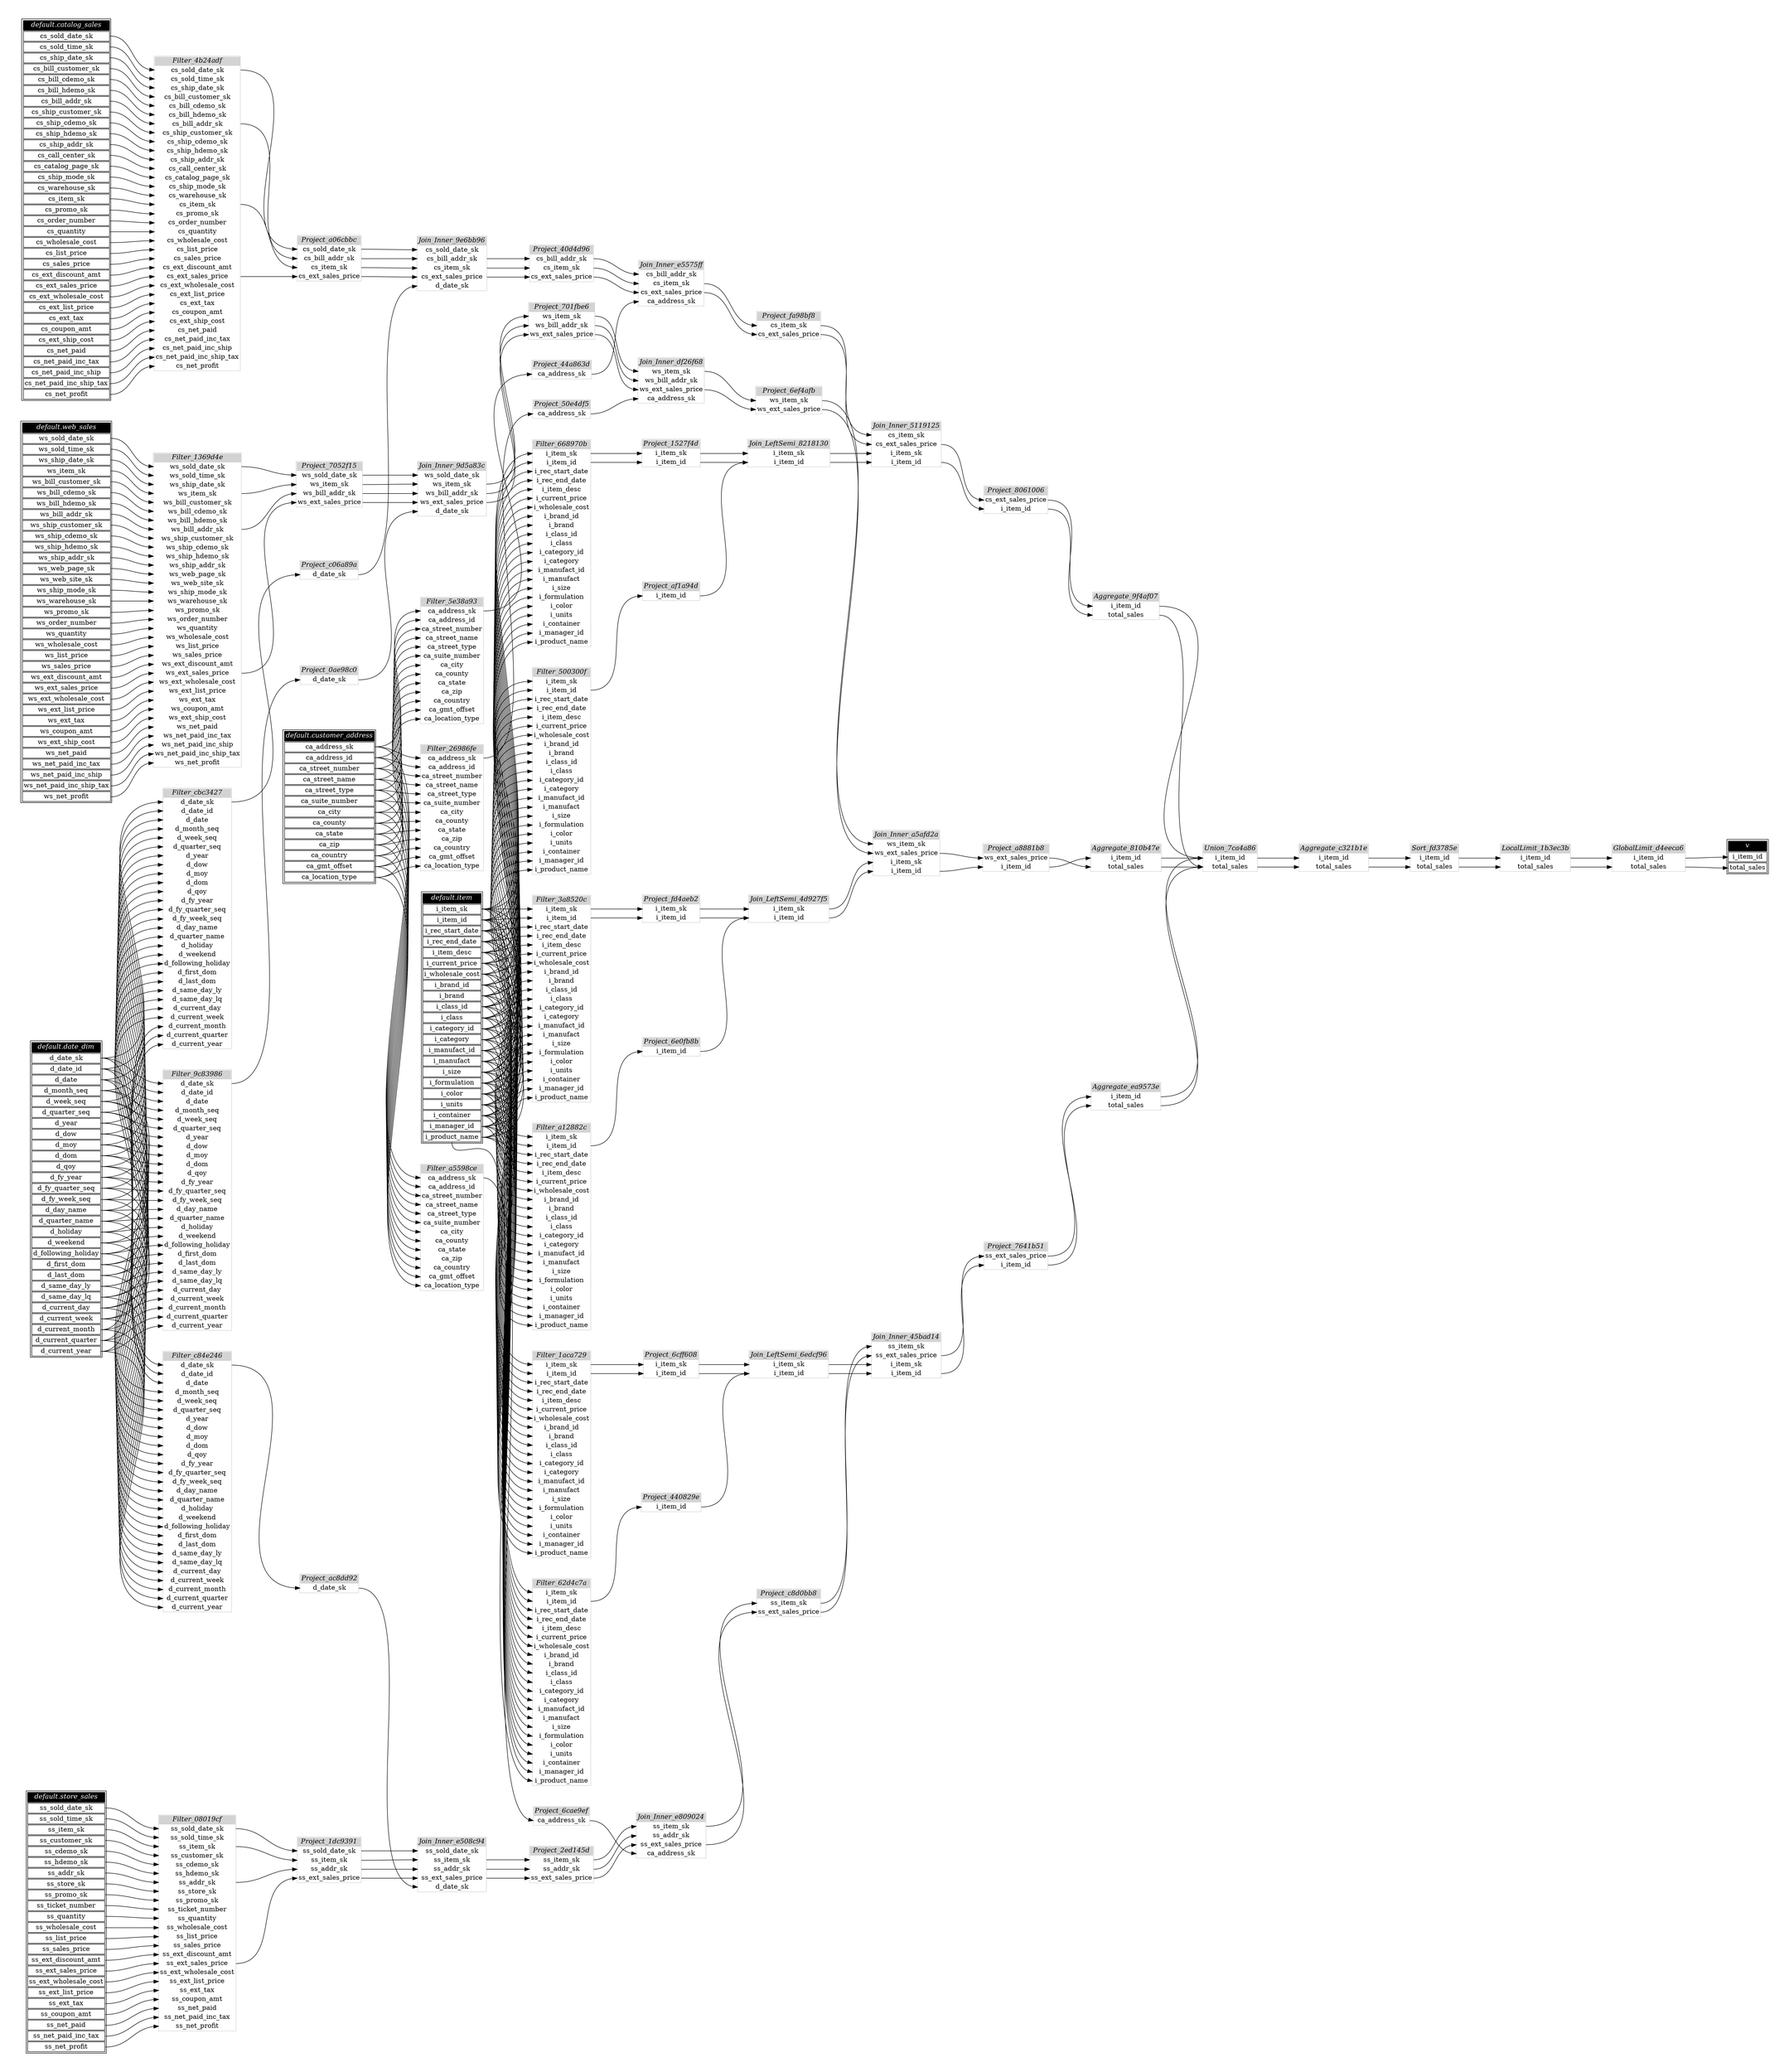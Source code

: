 // Automatically generated by TPCDSFlowTestSuite


digraph {
  graph [pad="0.5" nodesep="0.5" ranksep="1" fontname="Helvetica" rankdir=LR];
  node [shape=plaintext]

  
"Aggregate_810b47e" [label=<
<table color="lightgray" border="1" cellborder="0" cellspacing="0">
  <tr><td bgcolor="lightgray" port="nodeName"><i>Aggregate_810b47e</i></td></tr>
  <tr><td port="0">i_item_id</td></tr>
<tr><td port="1">total_sales</td></tr>
</table>>];
     

"Aggregate_9f4af07" [label=<
<table color="lightgray" border="1" cellborder="0" cellspacing="0">
  <tr><td bgcolor="lightgray" port="nodeName"><i>Aggregate_9f4af07</i></td></tr>
  <tr><td port="0">i_item_id</td></tr>
<tr><td port="1">total_sales</td></tr>
</table>>];
     

"Aggregate_c321b1e" [label=<
<table color="lightgray" border="1" cellborder="0" cellspacing="0">
  <tr><td bgcolor="lightgray" port="nodeName"><i>Aggregate_c321b1e</i></td></tr>
  <tr><td port="0">i_item_id</td></tr>
<tr><td port="1">total_sales</td></tr>
</table>>];
     

"Aggregate_ea9573e" [label=<
<table color="lightgray" border="1" cellborder="0" cellspacing="0">
  <tr><td bgcolor="lightgray" port="nodeName"><i>Aggregate_ea9573e</i></td></tr>
  <tr><td port="0">i_item_id</td></tr>
<tr><td port="1">total_sales</td></tr>
</table>>];
     

"Filter_08019cf" [label=<
<table color="lightgray" border="1" cellborder="0" cellspacing="0">
  <tr><td bgcolor="lightgray" port="nodeName"><i>Filter_08019cf</i></td></tr>
  <tr><td port="0">ss_sold_date_sk</td></tr>
<tr><td port="1">ss_sold_time_sk</td></tr>
<tr><td port="2">ss_item_sk</td></tr>
<tr><td port="3">ss_customer_sk</td></tr>
<tr><td port="4">ss_cdemo_sk</td></tr>
<tr><td port="5">ss_hdemo_sk</td></tr>
<tr><td port="6">ss_addr_sk</td></tr>
<tr><td port="7">ss_store_sk</td></tr>
<tr><td port="8">ss_promo_sk</td></tr>
<tr><td port="9">ss_ticket_number</td></tr>
<tr><td port="10">ss_quantity</td></tr>
<tr><td port="11">ss_wholesale_cost</td></tr>
<tr><td port="12">ss_list_price</td></tr>
<tr><td port="13">ss_sales_price</td></tr>
<tr><td port="14">ss_ext_discount_amt</td></tr>
<tr><td port="15">ss_ext_sales_price</td></tr>
<tr><td port="16">ss_ext_wholesale_cost</td></tr>
<tr><td port="17">ss_ext_list_price</td></tr>
<tr><td port="18">ss_ext_tax</td></tr>
<tr><td port="19">ss_coupon_amt</td></tr>
<tr><td port="20">ss_net_paid</td></tr>
<tr><td port="21">ss_net_paid_inc_tax</td></tr>
<tr><td port="22">ss_net_profit</td></tr>
</table>>];
     

"Filter_1369d4e" [label=<
<table color="lightgray" border="1" cellborder="0" cellspacing="0">
  <tr><td bgcolor="lightgray" port="nodeName"><i>Filter_1369d4e</i></td></tr>
  <tr><td port="0">ws_sold_date_sk</td></tr>
<tr><td port="1">ws_sold_time_sk</td></tr>
<tr><td port="2">ws_ship_date_sk</td></tr>
<tr><td port="3">ws_item_sk</td></tr>
<tr><td port="4">ws_bill_customer_sk</td></tr>
<tr><td port="5">ws_bill_cdemo_sk</td></tr>
<tr><td port="6">ws_bill_hdemo_sk</td></tr>
<tr><td port="7">ws_bill_addr_sk</td></tr>
<tr><td port="8">ws_ship_customer_sk</td></tr>
<tr><td port="9">ws_ship_cdemo_sk</td></tr>
<tr><td port="10">ws_ship_hdemo_sk</td></tr>
<tr><td port="11">ws_ship_addr_sk</td></tr>
<tr><td port="12">ws_web_page_sk</td></tr>
<tr><td port="13">ws_web_site_sk</td></tr>
<tr><td port="14">ws_ship_mode_sk</td></tr>
<tr><td port="15">ws_warehouse_sk</td></tr>
<tr><td port="16">ws_promo_sk</td></tr>
<tr><td port="17">ws_order_number</td></tr>
<tr><td port="18">ws_quantity</td></tr>
<tr><td port="19">ws_wholesale_cost</td></tr>
<tr><td port="20">ws_list_price</td></tr>
<tr><td port="21">ws_sales_price</td></tr>
<tr><td port="22">ws_ext_discount_amt</td></tr>
<tr><td port="23">ws_ext_sales_price</td></tr>
<tr><td port="24">ws_ext_wholesale_cost</td></tr>
<tr><td port="25">ws_ext_list_price</td></tr>
<tr><td port="26">ws_ext_tax</td></tr>
<tr><td port="27">ws_coupon_amt</td></tr>
<tr><td port="28">ws_ext_ship_cost</td></tr>
<tr><td port="29">ws_net_paid</td></tr>
<tr><td port="30">ws_net_paid_inc_tax</td></tr>
<tr><td port="31">ws_net_paid_inc_ship</td></tr>
<tr><td port="32">ws_net_paid_inc_ship_tax</td></tr>
<tr><td port="33">ws_net_profit</td></tr>
</table>>];
     

"Filter_1aca729" [label=<
<table color="lightgray" border="1" cellborder="0" cellspacing="0">
  <tr><td bgcolor="lightgray" port="nodeName"><i>Filter_1aca729</i></td></tr>
  <tr><td port="0">i_item_sk</td></tr>
<tr><td port="1">i_item_id</td></tr>
<tr><td port="2">i_rec_start_date</td></tr>
<tr><td port="3">i_rec_end_date</td></tr>
<tr><td port="4">i_item_desc</td></tr>
<tr><td port="5">i_current_price</td></tr>
<tr><td port="6">i_wholesale_cost</td></tr>
<tr><td port="7">i_brand_id</td></tr>
<tr><td port="8">i_brand</td></tr>
<tr><td port="9">i_class_id</td></tr>
<tr><td port="10">i_class</td></tr>
<tr><td port="11">i_category_id</td></tr>
<tr><td port="12">i_category</td></tr>
<tr><td port="13">i_manufact_id</td></tr>
<tr><td port="14">i_manufact</td></tr>
<tr><td port="15">i_size</td></tr>
<tr><td port="16">i_formulation</td></tr>
<tr><td port="17">i_color</td></tr>
<tr><td port="18">i_units</td></tr>
<tr><td port="19">i_container</td></tr>
<tr><td port="20">i_manager_id</td></tr>
<tr><td port="21">i_product_name</td></tr>
</table>>];
     

"Filter_26986fe" [label=<
<table color="lightgray" border="1" cellborder="0" cellspacing="0">
  <tr><td bgcolor="lightgray" port="nodeName"><i>Filter_26986fe</i></td></tr>
  <tr><td port="0">ca_address_sk</td></tr>
<tr><td port="1">ca_address_id</td></tr>
<tr><td port="2">ca_street_number</td></tr>
<tr><td port="3">ca_street_name</td></tr>
<tr><td port="4">ca_street_type</td></tr>
<tr><td port="5">ca_suite_number</td></tr>
<tr><td port="6">ca_city</td></tr>
<tr><td port="7">ca_county</td></tr>
<tr><td port="8">ca_state</td></tr>
<tr><td port="9">ca_zip</td></tr>
<tr><td port="10">ca_country</td></tr>
<tr><td port="11">ca_gmt_offset</td></tr>
<tr><td port="12">ca_location_type</td></tr>
</table>>];
     

"Filter_3a8520c" [label=<
<table color="lightgray" border="1" cellborder="0" cellspacing="0">
  <tr><td bgcolor="lightgray" port="nodeName"><i>Filter_3a8520c</i></td></tr>
  <tr><td port="0">i_item_sk</td></tr>
<tr><td port="1">i_item_id</td></tr>
<tr><td port="2">i_rec_start_date</td></tr>
<tr><td port="3">i_rec_end_date</td></tr>
<tr><td port="4">i_item_desc</td></tr>
<tr><td port="5">i_current_price</td></tr>
<tr><td port="6">i_wholesale_cost</td></tr>
<tr><td port="7">i_brand_id</td></tr>
<tr><td port="8">i_brand</td></tr>
<tr><td port="9">i_class_id</td></tr>
<tr><td port="10">i_class</td></tr>
<tr><td port="11">i_category_id</td></tr>
<tr><td port="12">i_category</td></tr>
<tr><td port="13">i_manufact_id</td></tr>
<tr><td port="14">i_manufact</td></tr>
<tr><td port="15">i_size</td></tr>
<tr><td port="16">i_formulation</td></tr>
<tr><td port="17">i_color</td></tr>
<tr><td port="18">i_units</td></tr>
<tr><td port="19">i_container</td></tr>
<tr><td port="20">i_manager_id</td></tr>
<tr><td port="21">i_product_name</td></tr>
</table>>];
     

"Filter_4b24adf" [label=<
<table color="lightgray" border="1" cellborder="0" cellspacing="0">
  <tr><td bgcolor="lightgray" port="nodeName"><i>Filter_4b24adf</i></td></tr>
  <tr><td port="0">cs_sold_date_sk</td></tr>
<tr><td port="1">cs_sold_time_sk</td></tr>
<tr><td port="2">cs_ship_date_sk</td></tr>
<tr><td port="3">cs_bill_customer_sk</td></tr>
<tr><td port="4">cs_bill_cdemo_sk</td></tr>
<tr><td port="5">cs_bill_hdemo_sk</td></tr>
<tr><td port="6">cs_bill_addr_sk</td></tr>
<tr><td port="7">cs_ship_customer_sk</td></tr>
<tr><td port="8">cs_ship_cdemo_sk</td></tr>
<tr><td port="9">cs_ship_hdemo_sk</td></tr>
<tr><td port="10">cs_ship_addr_sk</td></tr>
<tr><td port="11">cs_call_center_sk</td></tr>
<tr><td port="12">cs_catalog_page_sk</td></tr>
<tr><td port="13">cs_ship_mode_sk</td></tr>
<tr><td port="14">cs_warehouse_sk</td></tr>
<tr><td port="15">cs_item_sk</td></tr>
<tr><td port="16">cs_promo_sk</td></tr>
<tr><td port="17">cs_order_number</td></tr>
<tr><td port="18">cs_quantity</td></tr>
<tr><td port="19">cs_wholesale_cost</td></tr>
<tr><td port="20">cs_list_price</td></tr>
<tr><td port="21">cs_sales_price</td></tr>
<tr><td port="22">cs_ext_discount_amt</td></tr>
<tr><td port="23">cs_ext_sales_price</td></tr>
<tr><td port="24">cs_ext_wholesale_cost</td></tr>
<tr><td port="25">cs_ext_list_price</td></tr>
<tr><td port="26">cs_ext_tax</td></tr>
<tr><td port="27">cs_coupon_amt</td></tr>
<tr><td port="28">cs_ext_ship_cost</td></tr>
<tr><td port="29">cs_net_paid</td></tr>
<tr><td port="30">cs_net_paid_inc_tax</td></tr>
<tr><td port="31">cs_net_paid_inc_ship</td></tr>
<tr><td port="32">cs_net_paid_inc_ship_tax</td></tr>
<tr><td port="33">cs_net_profit</td></tr>
</table>>];
     

"Filter_500300f" [label=<
<table color="lightgray" border="1" cellborder="0" cellspacing="0">
  <tr><td bgcolor="lightgray" port="nodeName"><i>Filter_500300f</i></td></tr>
  <tr><td port="0">i_item_sk</td></tr>
<tr><td port="1">i_item_id</td></tr>
<tr><td port="2">i_rec_start_date</td></tr>
<tr><td port="3">i_rec_end_date</td></tr>
<tr><td port="4">i_item_desc</td></tr>
<tr><td port="5">i_current_price</td></tr>
<tr><td port="6">i_wholesale_cost</td></tr>
<tr><td port="7">i_brand_id</td></tr>
<tr><td port="8">i_brand</td></tr>
<tr><td port="9">i_class_id</td></tr>
<tr><td port="10">i_class</td></tr>
<tr><td port="11">i_category_id</td></tr>
<tr><td port="12">i_category</td></tr>
<tr><td port="13">i_manufact_id</td></tr>
<tr><td port="14">i_manufact</td></tr>
<tr><td port="15">i_size</td></tr>
<tr><td port="16">i_formulation</td></tr>
<tr><td port="17">i_color</td></tr>
<tr><td port="18">i_units</td></tr>
<tr><td port="19">i_container</td></tr>
<tr><td port="20">i_manager_id</td></tr>
<tr><td port="21">i_product_name</td></tr>
</table>>];
     

"Filter_5e38a93" [label=<
<table color="lightgray" border="1" cellborder="0" cellspacing="0">
  <tr><td bgcolor="lightgray" port="nodeName"><i>Filter_5e38a93</i></td></tr>
  <tr><td port="0">ca_address_sk</td></tr>
<tr><td port="1">ca_address_id</td></tr>
<tr><td port="2">ca_street_number</td></tr>
<tr><td port="3">ca_street_name</td></tr>
<tr><td port="4">ca_street_type</td></tr>
<tr><td port="5">ca_suite_number</td></tr>
<tr><td port="6">ca_city</td></tr>
<tr><td port="7">ca_county</td></tr>
<tr><td port="8">ca_state</td></tr>
<tr><td port="9">ca_zip</td></tr>
<tr><td port="10">ca_country</td></tr>
<tr><td port="11">ca_gmt_offset</td></tr>
<tr><td port="12">ca_location_type</td></tr>
</table>>];
     

"Filter_62d4c7a" [label=<
<table color="lightgray" border="1" cellborder="0" cellspacing="0">
  <tr><td bgcolor="lightgray" port="nodeName"><i>Filter_62d4c7a</i></td></tr>
  <tr><td port="0">i_item_sk</td></tr>
<tr><td port="1">i_item_id</td></tr>
<tr><td port="2">i_rec_start_date</td></tr>
<tr><td port="3">i_rec_end_date</td></tr>
<tr><td port="4">i_item_desc</td></tr>
<tr><td port="5">i_current_price</td></tr>
<tr><td port="6">i_wholesale_cost</td></tr>
<tr><td port="7">i_brand_id</td></tr>
<tr><td port="8">i_brand</td></tr>
<tr><td port="9">i_class_id</td></tr>
<tr><td port="10">i_class</td></tr>
<tr><td port="11">i_category_id</td></tr>
<tr><td port="12">i_category</td></tr>
<tr><td port="13">i_manufact_id</td></tr>
<tr><td port="14">i_manufact</td></tr>
<tr><td port="15">i_size</td></tr>
<tr><td port="16">i_formulation</td></tr>
<tr><td port="17">i_color</td></tr>
<tr><td port="18">i_units</td></tr>
<tr><td port="19">i_container</td></tr>
<tr><td port="20">i_manager_id</td></tr>
<tr><td port="21">i_product_name</td></tr>
</table>>];
     

"Filter_668970b" [label=<
<table color="lightgray" border="1" cellborder="0" cellspacing="0">
  <tr><td bgcolor="lightgray" port="nodeName"><i>Filter_668970b</i></td></tr>
  <tr><td port="0">i_item_sk</td></tr>
<tr><td port="1">i_item_id</td></tr>
<tr><td port="2">i_rec_start_date</td></tr>
<tr><td port="3">i_rec_end_date</td></tr>
<tr><td port="4">i_item_desc</td></tr>
<tr><td port="5">i_current_price</td></tr>
<tr><td port="6">i_wholesale_cost</td></tr>
<tr><td port="7">i_brand_id</td></tr>
<tr><td port="8">i_brand</td></tr>
<tr><td port="9">i_class_id</td></tr>
<tr><td port="10">i_class</td></tr>
<tr><td port="11">i_category_id</td></tr>
<tr><td port="12">i_category</td></tr>
<tr><td port="13">i_manufact_id</td></tr>
<tr><td port="14">i_manufact</td></tr>
<tr><td port="15">i_size</td></tr>
<tr><td port="16">i_formulation</td></tr>
<tr><td port="17">i_color</td></tr>
<tr><td port="18">i_units</td></tr>
<tr><td port="19">i_container</td></tr>
<tr><td port="20">i_manager_id</td></tr>
<tr><td port="21">i_product_name</td></tr>
</table>>];
     

"Filter_9c83986" [label=<
<table color="lightgray" border="1" cellborder="0" cellspacing="0">
  <tr><td bgcolor="lightgray" port="nodeName"><i>Filter_9c83986</i></td></tr>
  <tr><td port="0">d_date_sk</td></tr>
<tr><td port="1">d_date_id</td></tr>
<tr><td port="2">d_date</td></tr>
<tr><td port="3">d_month_seq</td></tr>
<tr><td port="4">d_week_seq</td></tr>
<tr><td port="5">d_quarter_seq</td></tr>
<tr><td port="6">d_year</td></tr>
<tr><td port="7">d_dow</td></tr>
<tr><td port="8">d_moy</td></tr>
<tr><td port="9">d_dom</td></tr>
<tr><td port="10">d_qoy</td></tr>
<tr><td port="11">d_fy_year</td></tr>
<tr><td port="12">d_fy_quarter_seq</td></tr>
<tr><td port="13">d_fy_week_seq</td></tr>
<tr><td port="14">d_day_name</td></tr>
<tr><td port="15">d_quarter_name</td></tr>
<tr><td port="16">d_holiday</td></tr>
<tr><td port="17">d_weekend</td></tr>
<tr><td port="18">d_following_holiday</td></tr>
<tr><td port="19">d_first_dom</td></tr>
<tr><td port="20">d_last_dom</td></tr>
<tr><td port="21">d_same_day_ly</td></tr>
<tr><td port="22">d_same_day_lq</td></tr>
<tr><td port="23">d_current_day</td></tr>
<tr><td port="24">d_current_week</td></tr>
<tr><td port="25">d_current_month</td></tr>
<tr><td port="26">d_current_quarter</td></tr>
<tr><td port="27">d_current_year</td></tr>
</table>>];
     

"Filter_a12882c" [label=<
<table color="lightgray" border="1" cellborder="0" cellspacing="0">
  <tr><td bgcolor="lightgray" port="nodeName"><i>Filter_a12882c</i></td></tr>
  <tr><td port="0">i_item_sk</td></tr>
<tr><td port="1">i_item_id</td></tr>
<tr><td port="2">i_rec_start_date</td></tr>
<tr><td port="3">i_rec_end_date</td></tr>
<tr><td port="4">i_item_desc</td></tr>
<tr><td port="5">i_current_price</td></tr>
<tr><td port="6">i_wholesale_cost</td></tr>
<tr><td port="7">i_brand_id</td></tr>
<tr><td port="8">i_brand</td></tr>
<tr><td port="9">i_class_id</td></tr>
<tr><td port="10">i_class</td></tr>
<tr><td port="11">i_category_id</td></tr>
<tr><td port="12">i_category</td></tr>
<tr><td port="13">i_manufact_id</td></tr>
<tr><td port="14">i_manufact</td></tr>
<tr><td port="15">i_size</td></tr>
<tr><td port="16">i_formulation</td></tr>
<tr><td port="17">i_color</td></tr>
<tr><td port="18">i_units</td></tr>
<tr><td port="19">i_container</td></tr>
<tr><td port="20">i_manager_id</td></tr>
<tr><td port="21">i_product_name</td></tr>
</table>>];
     

"Filter_a5598ce" [label=<
<table color="lightgray" border="1" cellborder="0" cellspacing="0">
  <tr><td bgcolor="lightgray" port="nodeName"><i>Filter_a5598ce</i></td></tr>
  <tr><td port="0">ca_address_sk</td></tr>
<tr><td port="1">ca_address_id</td></tr>
<tr><td port="2">ca_street_number</td></tr>
<tr><td port="3">ca_street_name</td></tr>
<tr><td port="4">ca_street_type</td></tr>
<tr><td port="5">ca_suite_number</td></tr>
<tr><td port="6">ca_city</td></tr>
<tr><td port="7">ca_county</td></tr>
<tr><td port="8">ca_state</td></tr>
<tr><td port="9">ca_zip</td></tr>
<tr><td port="10">ca_country</td></tr>
<tr><td port="11">ca_gmt_offset</td></tr>
<tr><td port="12">ca_location_type</td></tr>
</table>>];
     

"Filter_c84e246" [label=<
<table color="lightgray" border="1" cellborder="0" cellspacing="0">
  <tr><td bgcolor="lightgray" port="nodeName"><i>Filter_c84e246</i></td></tr>
  <tr><td port="0">d_date_sk</td></tr>
<tr><td port="1">d_date_id</td></tr>
<tr><td port="2">d_date</td></tr>
<tr><td port="3">d_month_seq</td></tr>
<tr><td port="4">d_week_seq</td></tr>
<tr><td port="5">d_quarter_seq</td></tr>
<tr><td port="6">d_year</td></tr>
<tr><td port="7">d_dow</td></tr>
<tr><td port="8">d_moy</td></tr>
<tr><td port="9">d_dom</td></tr>
<tr><td port="10">d_qoy</td></tr>
<tr><td port="11">d_fy_year</td></tr>
<tr><td port="12">d_fy_quarter_seq</td></tr>
<tr><td port="13">d_fy_week_seq</td></tr>
<tr><td port="14">d_day_name</td></tr>
<tr><td port="15">d_quarter_name</td></tr>
<tr><td port="16">d_holiday</td></tr>
<tr><td port="17">d_weekend</td></tr>
<tr><td port="18">d_following_holiday</td></tr>
<tr><td port="19">d_first_dom</td></tr>
<tr><td port="20">d_last_dom</td></tr>
<tr><td port="21">d_same_day_ly</td></tr>
<tr><td port="22">d_same_day_lq</td></tr>
<tr><td port="23">d_current_day</td></tr>
<tr><td port="24">d_current_week</td></tr>
<tr><td port="25">d_current_month</td></tr>
<tr><td port="26">d_current_quarter</td></tr>
<tr><td port="27">d_current_year</td></tr>
</table>>];
     

"Filter_cbc3427" [label=<
<table color="lightgray" border="1" cellborder="0" cellspacing="0">
  <tr><td bgcolor="lightgray" port="nodeName"><i>Filter_cbc3427</i></td></tr>
  <tr><td port="0">d_date_sk</td></tr>
<tr><td port="1">d_date_id</td></tr>
<tr><td port="2">d_date</td></tr>
<tr><td port="3">d_month_seq</td></tr>
<tr><td port="4">d_week_seq</td></tr>
<tr><td port="5">d_quarter_seq</td></tr>
<tr><td port="6">d_year</td></tr>
<tr><td port="7">d_dow</td></tr>
<tr><td port="8">d_moy</td></tr>
<tr><td port="9">d_dom</td></tr>
<tr><td port="10">d_qoy</td></tr>
<tr><td port="11">d_fy_year</td></tr>
<tr><td port="12">d_fy_quarter_seq</td></tr>
<tr><td port="13">d_fy_week_seq</td></tr>
<tr><td port="14">d_day_name</td></tr>
<tr><td port="15">d_quarter_name</td></tr>
<tr><td port="16">d_holiday</td></tr>
<tr><td port="17">d_weekend</td></tr>
<tr><td port="18">d_following_holiday</td></tr>
<tr><td port="19">d_first_dom</td></tr>
<tr><td port="20">d_last_dom</td></tr>
<tr><td port="21">d_same_day_ly</td></tr>
<tr><td port="22">d_same_day_lq</td></tr>
<tr><td port="23">d_current_day</td></tr>
<tr><td port="24">d_current_week</td></tr>
<tr><td port="25">d_current_month</td></tr>
<tr><td port="26">d_current_quarter</td></tr>
<tr><td port="27">d_current_year</td></tr>
</table>>];
     

"GlobalLimit_d4eeca6" [label=<
<table color="lightgray" border="1" cellborder="0" cellspacing="0">
  <tr><td bgcolor="lightgray" port="nodeName"><i>GlobalLimit_d4eeca6</i></td></tr>
  <tr><td port="0">i_item_id</td></tr>
<tr><td port="1">total_sales</td></tr>
</table>>];
     

"Join_Inner_45bad14" [label=<
<table color="lightgray" border="1" cellborder="0" cellspacing="0">
  <tr><td bgcolor="lightgray" port="nodeName"><i>Join_Inner_45bad14</i></td></tr>
  <tr><td port="0">ss_item_sk</td></tr>
<tr><td port="1">ss_ext_sales_price</td></tr>
<tr><td port="2">i_item_sk</td></tr>
<tr><td port="3">i_item_id</td></tr>
</table>>];
     

"Join_Inner_5119125" [label=<
<table color="lightgray" border="1" cellborder="0" cellspacing="0">
  <tr><td bgcolor="lightgray" port="nodeName"><i>Join_Inner_5119125</i></td></tr>
  <tr><td port="0">cs_item_sk</td></tr>
<tr><td port="1">cs_ext_sales_price</td></tr>
<tr><td port="2">i_item_sk</td></tr>
<tr><td port="3">i_item_id</td></tr>
</table>>];
     

"Join_Inner_9d5a83c" [label=<
<table color="lightgray" border="1" cellborder="0" cellspacing="0">
  <tr><td bgcolor="lightgray" port="nodeName"><i>Join_Inner_9d5a83c</i></td></tr>
  <tr><td port="0">ws_sold_date_sk</td></tr>
<tr><td port="1">ws_item_sk</td></tr>
<tr><td port="2">ws_bill_addr_sk</td></tr>
<tr><td port="3">ws_ext_sales_price</td></tr>
<tr><td port="4">d_date_sk</td></tr>
</table>>];
     

"Join_Inner_9e6bb96" [label=<
<table color="lightgray" border="1" cellborder="0" cellspacing="0">
  <tr><td bgcolor="lightgray" port="nodeName"><i>Join_Inner_9e6bb96</i></td></tr>
  <tr><td port="0">cs_sold_date_sk</td></tr>
<tr><td port="1">cs_bill_addr_sk</td></tr>
<tr><td port="2">cs_item_sk</td></tr>
<tr><td port="3">cs_ext_sales_price</td></tr>
<tr><td port="4">d_date_sk</td></tr>
</table>>];
     

"Join_Inner_a5afd2a" [label=<
<table color="lightgray" border="1" cellborder="0" cellspacing="0">
  <tr><td bgcolor="lightgray" port="nodeName"><i>Join_Inner_a5afd2a</i></td></tr>
  <tr><td port="0">ws_item_sk</td></tr>
<tr><td port="1">ws_ext_sales_price</td></tr>
<tr><td port="2">i_item_sk</td></tr>
<tr><td port="3">i_item_id</td></tr>
</table>>];
     

"Join_Inner_df26f68" [label=<
<table color="lightgray" border="1" cellborder="0" cellspacing="0">
  <tr><td bgcolor="lightgray" port="nodeName"><i>Join_Inner_df26f68</i></td></tr>
  <tr><td port="0">ws_item_sk</td></tr>
<tr><td port="1">ws_bill_addr_sk</td></tr>
<tr><td port="2">ws_ext_sales_price</td></tr>
<tr><td port="3">ca_address_sk</td></tr>
</table>>];
     

"Join_Inner_e508c94" [label=<
<table color="lightgray" border="1" cellborder="0" cellspacing="0">
  <tr><td bgcolor="lightgray" port="nodeName"><i>Join_Inner_e508c94</i></td></tr>
  <tr><td port="0">ss_sold_date_sk</td></tr>
<tr><td port="1">ss_item_sk</td></tr>
<tr><td port="2">ss_addr_sk</td></tr>
<tr><td port="3">ss_ext_sales_price</td></tr>
<tr><td port="4">d_date_sk</td></tr>
</table>>];
     

"Join_Inner_e5575ff" [label=<
<table color="lightgray" border="1" cellborder="0" cellspacing="0">
  <tr><td bgcolor="lightgray" port="nodeName"><i>Join_Inner_e5575ff</i></td></tr>
  <tr><td port="0">cs_bill_addr_sk</td></tr>
<tr><td port="1">cs_item_sk</td></tr>
<tr><td port="2">cs_ext_sales_price</td></tr>
<tr><td port="3">ca_address_sk</td></tr>
</table>>];
     

"Join_Inner_e809024" [label=<
<table color="lightgray" border="1" cellborder="0" cellspacing="0">
  <tr><td bgcolor="lightgray" port="nodeName"><i>Join_Inner_e809024</i></td></tr>
  <tr><td port="0">ss_item_sk</td></tr>
<tr><td port="1">ss_addr_sk</td></tr>
<tr><td port="2">ss_ext_sales_price</td></tr>
<tr><td port="3">ca_address_sk</td></tr>
</table>>];
     

"Join_LeftSemi_4d927f5" [label=<
<table color="lightgray" border="1" cellborder="0" cellspacing="0">
  <tr><td bgcolor="lightgray" port="nodeName"><i>Join_LeftSemi_4d927f5</i></td></tr>
  <tr><td port="0">i_item_sk</td></tr>
<tr><td port="1">i_item_id</td></tr>
</table>>];
     

"Join_LeftSemi_6edcf96" [label=<
<table color="lightgray" border="1" cellborder="0" cellspacing="0">
  <tr><td bgcolor="lightgray" port="nodeName"><i>Join_LeftSemi_6edcf96</i></td></tr>
  <tr><td port="0">i_item_sk</td></tr>
<tr><td port="1">i_item_id</td></tr>
</table>>];
     

"Join_LeftSemi_8218130" [label=<
<table color="lightgray" border="1" cellborder="0" cellspacing="0">
  <tr><td bgcolor="lightgray" port="nodeName"><i>Join_LeftSemi_8218130</i></td></tr>
  <tr><td port="0">i_item_sk</td></tr>
<tr><td port="1">i_item_id</td></tr>
</table>>];
     

"LocalLimit_1b3ec3b" [label=<
<table color="lightgray" border="1" cellborder="0" cellspacing="0">
  <tr><td bgcolor="lightgray" port="nodeName"><i>LocalLimit_1b3ec3b</i></td></tr>
  <tr><td port="0">i_item_id</td></tr>
<tr><td port="1">total_sales</td></tr>
</table>>];
     

"Project_0ae98c0" [label=<
<table color="lightgray" border="1" cellborder="0" cellspacing="0">
  <tr><td bgcolor="lightgray" port="nodeName"><i>Project_0ae98c0</i></td></tr>
  <tr><td port="0">d_date_sk</td></tr>
</table>>];
     

"Project_1527f4d" [label=<
<table color="lightgray" border="1" cellborder="0" cellspacing="0">
  <tr><td bgcolor="lightgray" port="nodeName"><i>Project_1527f4d</i></td></tr>
  <tr><td port="0">i_item_sk</td></tr>
<tr><td port="1">i_item_id</td></tr>
</table>>];
     

"Project_1dc9391" [label=<
<table color="lightgray" border="1" cellborder="0" cellspacing="0">
  <tr><td bgcolor="lightgray" port="nodeName"><i>Project_1dc9391</i></td></tr>
  <tr><td port="0">ss_sold_date_sk</td></tr>
<tr><td port="1">ss_item_sk</td></tr>
<tr><td port="2">ss_addr_sk</td></tr>
<tr><td port="3">ss_ext_sales_price</td></tr>
</table>>];
     

"Project_2ed145d" [label=<
<table color="lightgray" border="1" cellborder="0" cellspacing="0">
  <tr><td bgcolor="lightgray" port="nodeName"><i>Project_2ed145d</i></td></tr>
  <tr><td port="0">ss_item_sk</td></tr>
<tr><td port="1">ss_addr_sk</td></tr>
<tr><td port="2">ss_ext_sales_price</td></tr>
</table>>];
     

"Project_40d4d96" [label=<
<table color="lightgray" border="1" cellborder="0" cellspacing="0">
  <tr><td bgcolor="lightgray" port="nodeName"><i>Project_40d4d96</i></td></tr>
  <tr><td port="0">cs_bill_addr_sk</td></tr>
<tr><td port="1">cs_item_sk</td></tr>
<tr><td port="2">cs_ext_sales_price</td></tr>
</table>>];
     

"Project_440829e" [label=<
<table color="lightgray" border="1" cellborder="0" cellspacing="0">
  <tr><td bgcolor="lightgray" port="nodeName"><i>Project_440829e</i></td></tr>
  <tr><td port="0">i_item_id</td></tr>
</table>>];
     

"Project_44a863d" [label=<
<table color="lightgray" border="1" cellborder="0" cellspacing="0">
  <tr><td bgcolor="lightgray" port="nodeName"><i>Project_44a863d</i></td></tr>
  <tr><td port="0">ca_address_sk</td></tr>
</table>>];
     

"Project_50e4df5" [label=<
<table color="lightgray" border="1" cellborder="0" cellspacing="0">
  <tr><td bgcolor="lightgray" port="nodeName"><i>Project_50e4df5</i></td></tr>
  <tr><td port="0">ca_address_sk</td></tr>
</table>>];
     

"Project_6cae9ef" [label=<
<table color="lightgray" border="1" cellborder="0" cellspacing="0">
  <tr><td bgcolor="lightgray" port="nodeName"><i>Project_6cae9ef</i></td></tr>
  <tr><td port="0">ca_address_sk</td></tr>
</table>>];
     

"Project_6cff608" [label=<
<table color="lightgray" border="1" cellborder="0" cellspacing="0">
  <tr><td bgcolor="lightgray" port="nodeName"><i>Project_6cff608</i></td></tr>
  <tr><td port="0">i_item_sk</td></tr>
<tr><td port="1">i_item_id</td></tr>
</table>>];
     

"Project_6e0fb8b" [label=<
<table color="lightgray" border="1" cellborder="0" cellspacing="0">
  <tr><td bgcolor="lightgray" port="nodeName"><i>Project_6e0fb8b</i></td></tr>
  <tr><td port="0">i_item_id</td></tr>
</table>>];
     

"Project_6ef4afb" [label=<
<table color="lightgray" border="1" cellborder="0" cellspacing="0">
  <tr><td bgcolor="lightgray" port="nodeName"><i>Project_6ef4afb</i></td></tr>
  <tr><td port="0">ws_item_sk</td></tr>
<tr><td port="1">ws_ext_sales_price</td></tr>
</table>>];
     

"Project_701fbe6" [label=<
<table color="lightgray" border="1" cellborder="0" cellspacing="0">
  <tr><td bgcolor="lightgray" port="nodeName"><i>Project_701fbe6</i></td></tr>
  <tr><td port="0">ws_item_sk</td></tr>
<tr><td port="1">ws_bill_addr_sk</td></tr>
<tr><td port="2">ws_ext_sales_price</td></tr>
</table>>];
     

"Project_7052f15" [label=<
<table color="lightgray" border="1" cellborder="0" cellspacing="0">
  <tr><td bgcolor="lightgray" port="nodeName"><i>Project_7052f15</i></td></tr>
  <tr><td port="0">ws_sold_date_sk</td></tr>
<tr><td port="1">ws_item_sk</td></tr>
<tr><td port="2">ws_bill_addr_sk</td></tr>
<tr><td port="3">ws_ext_sales_price</td></tr>
</table>>];
     

"Project_7641b51" [label=<
<table color="lightgray" border="1" cellborder="0" cellspacing="0">
  <tr><td bgcolor="lightgray" port="nodeName"><i>Project_7641b51</i></td></tr>
  <tr><td port="0">ss_ext_sales_price</td></tr>
<tr><td port="1">i_item_id</td></tr>
</table>>];
     

"Project_8061006" [label=<
<table color="lightgray" border="1" cellborder="0" cellspacing="0">
  <tr><td bgcolor="lightgray" port="nodeName"><i>Project_8061006</i></td></tr>
  <tr><td port="0">cs_ext_sales_price</td></tr>
<tr><td port="1">i_item_id</td></tr>
</table>>];
     

"Project_a06cbbc" [label=<
<table color="lightgray" border="1" cellborder="0" cellspacing="0">
  <tr><td bgcolor="lightgray" port="nodeName"><i>Project_a06cbbc</i></td></tr>
  <tr><td port="0">cs_sold_date_sk</td></tr>
<tr><td port="1">cs_bill_addr_sk</td></tr>
<tr><td port="2">cs_item_sk</td></tr>
<tr><td port="3">cs_ext_sales_price</td></tr>
</table>>];
     

"Project_a8881b8" [label=<
<table color="lightgray" border="1" cellborder="0" cellspacing="0">
  <tr><td bgcolor="lightgray" port="nodeName"><i>Project_a8881b8</i></td></tr>
  <tr><td port="0">ws_ext_sales_price</td></tr>
<tr><td port="1">i_item_id</td></tr>
</table>>];
     

"Project_ac8dd92" [label=<
<table color="lightgray" border="1" cellborder="0" cellspacing="0">
  <tr><td bgcolor="lightgray" port="nodeName"><i>Project_ac8dd92</i></td></tr>
  <tr><td port="0">d_date_sk</td></tr>
</table>>];
     

"Project_af1a94d" [label=<
<table color="lightgray" border="1" cellborder="0" cellspacing="0">
  <tr><td bgcolor="lightgray" port="nodeName"><i>Project_af1a94d</i></td></tr>
  <tr><td port="0">i_item_id</td></tr>
</table>>];
     

"Project_c06a89a" [label=<
<table color="lightgray" border="1" cellborder="0" cellspacing="0">
  <tr><td bgcolor="lightgray" port="nodeName"><i>Project_c06a89a</i></td></tr>
  <tr><td port="0">d_date_sk</td></tr>
</table>>];
     

"Project_c8d0bb8" [label=<
<table color="lightgray" border="1" cellborder="0" cellspacing="0">
  <tr><td bgcolor="lightgray" port="nodeName"><i>Project_c8d0bb8</i></td></tr>
  <tr><td port="0">ss_item_sk</td></tr>
<tr><td port="1">ss_ext_sales_price</td></tr>
</table>>];
     

"Project_fa98bf8" [label=<
<table color="lightgray" border="1" cellborder="0" cellspacing="0">
  <tr><td bgcolor="lightgray" port="nodeName"><i>Project_fa98bf8</i></td></tr>
  <tr><td port="0">cs_item_sk</td></tr>
<tr><td port="1">cs_ext_sales_price</td></tr>
</table>>];
     

"Project_fd4aeb2" [label=<
<table color="lightgray" border="1" cellborder="0" cellspacing="0">
  <tr><td bgcolor="lightgray" port="nodeName"><i>Project_fd4aeb2</i></td></tr>
  <tr><td port="0">i_item_sk</td></tr>
<tr><td port="1">i_item_id</td></tr>
</table>>];
     

"Sort_fd3785e" [label=<
<table color="lightgray" border="1" cellborder="0" cellspacing="0">
  <tr><td bgcolor="lightgray" port="nodeName"><i>Sort_fd3785e</i></td></tr>
  <tr><td port="0">i_item_id</td></tr>
<tr><td port="1">total_sales</td></tr>
</table>>];
     

"Union_7ca4a86" [label=<
<table color="lightgray" border="1" cellborder="0" cellspacing="0">
  <tr><td bgcolor="lightgray" port="nodeName"><i>Union_7ca4a86</i></td></tr>
  <tr><td port="0">i_item_id</td></tr>
<tr><td port="1">total_sales</td></tr>
</table>>];
     

"default.catalog_sales" [color="black" label=<
<table>
  <tr><td bgcolor="black" port="nodeName"><i><font color="white">default.catalog_sales</font></i></td></tr>
  <tr><td port="0">cs_sold_date_sk</td></tr>
<tr><td port="1">cs_sold_time_sk</td></tr>
<tr><td port="2">cs_ship_date_sk</td></tr>
<tr><td port="3">cs_bill_customer_sk</td></tr>
<tr><td port="4">cs_bill_cdemo_sk</td></tr>
<tr><td port="5">cs_bill_hdemo_sk</td></tr>
<tr><td port="6">cs_bill_addr_sk</td></tr>
<tr><td port="7">cs_ship_customer_sk</td></tr>
<tr><td port="8">cs_ship_cdemo_sk</td></tr>
<tr><td port="9">cs_ship_hdemo_sk</td></tr>
<tr><td port="10">cs_ship_addr_sk</td></tr>
<tr><td port="11">cs_call_center_sk</td></tr>
<tr><td port="12">cs_catalog_page_sk</td></tr>
<tr><td port="13">cs_ship_mode_sk</td></tr>
<tr><td port="14">cs_warehouse_sk</td></tr>
<tr><td port="15">cs_item_sk</td></tr>
<tr><td port="16">cs_promo_sk</td></tr>
<tr><td port="17">cs_order_number</td></tr>
<tr><td port="18">cs_quantity</td></tr>
<tr><td port="19">cs_wholesale_cost</td></tr>
<tr><td port="20">cs_list_price</td></tr>
<tr><td port="21">cs_sales_price</td></tr>
<tr><td port="22">cs_ext_discount_amt</td></tr>
<tr><td port="23">cs_ext_sales_price</td></tr>
<tr><td port="24">cs_ext_wholesale_cost</td></tr>
<tr><td port="25">cs_ext_list_price</td></tr>
<tr><td port="26">cs_ext_tax</td></tr>
<tr><td port="27">cs_coupon_amt</td></tr>
<tr><td port="28">cs_ext_ship_cost</td></tr>
<tr><td port="29">cs_net_paid</td></tr>
<tr><td port="30">cs_net_paid_inc_tax</td></tr>
<tr><td port="31">cs_net_paid_inc_ship</td></tr>
<tr><td port="32">cs_net_paid_inc_ship_tax</td></tr>
<tr><td port="33">cs_net_profit</td></tr>
</table>>];
     

"default.customer_address" [color="black" label=<
<table>
  <tr><td bgcolor="black" port="nodeName"><i><font color="white">default.customer_address</font></i></td></tr>
  <tr><td port="0">ca_address_sk</td></tr>
<tr><td port="1">ca_address_id</td></tr>
<tr><td port="2">ca_street_number</td></tr>
<tr><td port="3">ca_street_name</td></tr>
<tr><td port="4">ca_street_type</td></tr>
<tr><td port="5">ca_suite_number</td></tr>
<tr><td port="6">ca_city</td></tr>
<tr><td port="7">ca_county</td></tr>
<tr><td port="8">ca_state</td></tr>
<tr><td port="9">ca_zip</td></tr>
<tr><td port="10">ca_country</td></tr>
<tr><td port="11">ca_gmt_offset</td></tr>
<tr><td port="12">ca_location_type</td></tr>
</table>>];
     

"default.date_dim" [color="black" label=<
<table>
  <tr><td bgcolor="black" port="nodeName"><i><font color="white">default.date_dim</font></i></td></tr>
  <tr><td port="0">d_date_sk</td></tr>
<tr><td port="1">d_date_id</td></tr>
<tr><td port="2">d_date</td></tr>
<tr><td port="3">d_month_seq</td></tr>
<tr><td port="4">d_week_seq</td></tr>
<tr><td port="5">d_quarter_seq</td></tr>
<tr><td port="6">d_year</td></tr>
<tr><td port="7">d_dow</td></tr>
<tr><td port="8">d_moy</td></tr>
<tr><td port="9">d_dom</td></tr>
<tr><td port="10">d_qoy</td></tr>
<tr><td port="11">d_fy_year</td></tr>
<tr><td port="12">d_fy_quarter_seq</td></tr>
<tr><td port="13">d_fy_week_seq</td></tr>
<tr><td port="14">d_day_name</td></tr>
<tr><td port="15">d_quarter_name</td></tr>
<tr><td port="16">d_holiday</td></tr>
<tr><td port="17">d_weekend</td></tr>
<tr><td port="18">d_following_holiday</td></tr>
<tr><td port="19">d_first_dom</td></tr>
<tr><td port="20">d_last_dom</td></tr>
<tr><td port="21">d_same_day_ly</td></tr>
<tr><td port="22">d_same_day_lq</td></tr>
<tr><td port="23">d_current_day</td></tr>
<tr><td port="24">d_current_week</td></tr>
<tr><td port="25">d_current_month</td></tr>
<tr><td port="26">d_current_quarter</td></tr>
<tr><td port="27">d_current_year</td></tr>
</table>>];
     

"default.item" [color="black" label=<
<table>
  <tr><td bgcolor="black" port="nodeName"><i><font color="white">default.item</font></i></td></tr>
  <tr><td port="0">i_item_sk</td></tr>
<tr><td port="1">i_item_id</td></tr>
<tr><td port="2">i_rec_start_date</td></tr>
<tr><td port="3">i_rec_end_date</td></tr>
<tr><td port="4">i_item_desc</td></tr>
<tr><td port="5">i_current_price</td></tr>
<tr><td port="6">i_wholesale_cost</td></tr>
<tr><td port="7">i_brand_id</td></tr>
<tr><td port="8">i_brand</td></tr>
<tr><td port="9">i_class_id</td></tr>
<tr><td port="10">i_class</td></tr>
<tr><td port="11">i_category_id</td></tr>
<tr><td port="12">i_category</td></tr>
<tr><td port="13">i_manufact_id</td></tr>
<tr><td port="14">i_manufact</td></tr>
<tr><td port="15">i_size</td></tr>
<tr><td port="16">i_formulation</td></tr>
<tr><td port="17">i_color</td></tr>
<tr><td port="18">i_units</td></tr>
<tr><td port="19">i_container</td></tr>
<tr><td port="20">i_manager_id</td></tr>
<tr><td port="21">i_product_name</td></tr>
</table>>];
     

"default.store_sales" [color="black" label=<
<table>
  <tr><td bgcolor="black" port="nodeName"><i><font color="white">default.store_sales</font></i></td></tr>
  <tr><td port="0">ss_sold_date_sk</td></tr>
<tr><td port="1">ss_sold_time_sk</td></tr>
<tr><td port="2">ss_item_sk</td></tr>
<tr><td port="3">ss_customer_sk</td></tr>
<tr><td port="4">ss_cdemo_sk</td></tr>
<tr><td port="5">ss_hdemo_sk</td></tr>
<tr><td port="6">ss_addr_sk</td></tr>
<tr><td port="7">ss_store_sk</td></tr>
<tr><td port="8">ss_promo_sk</td></tr>
<tr><td port="9">ss_ticket_number</td></tr>
<tr><td port="10">ss_quantity</td></tr>
<tr><td port="11">ss_wholesale_cost</td></tr>
<tr><td port="12">ss_list_price</td></tr>
<tr><td port="13">ss_sales_price</td></tr>
<tr><td port="14">ss_ext_discount_amt</td></tr>
<tr><td port="15">ss_ext_sales_price</td></tr>
<tr><td port="16">ss_ext_wholesale_cost</td></tr>
<tr><td port="17">ss_ext_list_price</td></tr>
<tr><td port="18">ss_ext_tax</td></tr>
<tr><td port="19">ss_coupon_amt</td></tr>
<tr><td port="20">ss_net_paid</td></tr>
<tr><td port="21">ss_net_paid_inc_tax</td></tr>
<tr><td port="22">ss_net_profit</td></tr>
</table>>];
     

"default.web_sales" [color="black" label=<
<table>
  <tr><td bgcolor="black" port="nodeName"><i><font color="white">default.web_sales</font></i></td></tr>
  <tr><td port="0">ws_sold_date_sk</td></tr>
<tr><td port="1">ws_sold_time_sk</td></tr>
<tr><td port="2">ws_ship_date_sk</td></tr>
<tr><td port="3">ws_item_sk</td></tr>
<tr><td port="4">ws_bill_customer_sk</td></tr>
<tr><td port="5">ws_bill_cdemo_sk</td></tr>
<tr><td port="6">ws_bill_hdemo_sk</td></tr>
<tr><td port="7">ws_bill_addr_sk</td></tr>
<tr><td port="8">ws_ship_customer_sk</td></tr>
<tr><td port="9">ws_ship_cdemo_sk</td></tr>
<tr><td port="10">ws_ship_hdemo_sk</td></tr>
<tr><td port="11">ws_ship_addr_sk</td></tr>
<tr><td port="12">ws_web_page_sk</td></tr>
<tr><td port="13">ws_web_site_sk</td></tr>
<tr><td port="14">ws_ship_mode_sk</td></tr>
<tr><td port="15">ws_warehouse_sk</td></tr>
<tr><td port="16">ws_promo_sk</td></tr>
<tr><td port="17">ws_order_number</td></tr>
<tr><td port="18">ws_quantity</td></tr>
<tr><td port="19">ws_wholesale_cost</td></tr>
<tr><td port="20">ws_list_price</td></tr>
<tr><td port="21">ws_sales_price</td></tr>
<tr><td port="22">ws_ext_discount_amt</td></tr>
<tr><td port="23">ws_ext_sales_price</td></tr>
<tr><td port="24">ws_ext_wholesale_cost</td></tr>
<tr><td port="25">ws_ext_list_price</td></tr>
<tr><td port="26">ws_ext_tax</td></tr>
<tr><td port="27">ws_coupon_amt</td></tr>
<tr><td port="28">ws_ext_ship_cost</td></tr>
<tr><td port="29">ws_net_paid</td></tr>
<tr><td port="30">ws_net_paid_inc_tax</td></tr>
<tr><td port="31">ws_net_paid_inc_ship</td></tr>
<tr><td port="32">ws_net_paid_inc_ship_tax</td></tr>
<tr><td port="33">ws_net_profit</td></tr>
</table>>];
     

"v" [color="black" label=<
<table>
  <tr><td bgcolor="black" port="nodeName"><i><font color="white">v</font></i></td></tr>
  <tr><td port="0">i_item_id</td></tr>
<tr><td port="1">total_sales</td></tr>
</table>>];
     
  "Aggregate_810b47e":0 -> "Union_7ca4a86":0;
"Aggregate_810b47e":1 -> "Union_7ca4a86":1;
"Aggregate_9f4af07":0 -> "Union_7ca4a86":0;
"Aggregate_9f4af07":1 -> "Union_7ca4a86":1;
"Aggregate_c321b1e":0 -> "Sort_fd3785e":0;
"Aggregate_c321b1e":1 -> "Sort_fd3785e":1;
"Aggregate_ea9573e":0 -> "Union_7ca4a86":0;
"Aggregate_ea9573e":1 -> "Union_7ca4a86":1;
"Filter_08019cf":0 -> "Project_1dc9391":0;
"Filter_08019cf":15 -> "Project_1dc9391":3;
"Filter_08019cf":2 -> "Project_1dc9391":1;
"Filter_08019cf":6 -> "Project_1dc9391":2;
"Filter_1369d4e":0 -> "Project_7052f15":0;
"Filter_1369d4e":23 -> "Project_7052f15":3;
"Filter_1369d4e":3 -> "Project_7052f15":1;
"Filter_1369d4e":7 -> "Project_7052f15":2;
"Filter_1aca729":0 -> "Project_6cff608":0;
"Filter_1aca729":1 -> "Project_6cff608":1;
"Filter_26986fe":0 -> "Project_50e4df5":0;
"Filter_3a8520c":0 -> "Project_fd4aeb2":0;
"Filter_3a8520c":1 -> "Project_fd4aeb2":1;
"Filter_4b24adf":0 -> "Project_a06cbbc":0;
"Filter_4b24adf":15 -> "Project_a06cbbc":2;
"Filter_4b24adf":23 -> "Project_a06cbbc":3;
"Filter_4b24adf":6 -> "Project_a06cbbc":1;
"Filter_500300f":1 -> "Project_af1a94d":0;
"Filter_5e38a93":0 -> "Project_44a863d":0;
"Filter_62d4c7a":1 -> "Project_440829e":0;
"Filter_668970b":0 -> "Project_1527f4d":0;
"Filter_668970b":1 -> "Project_1527f4d":1;
"Filter_9c83986":0 -> "Project_0ae98c0":0;
"Filter_a12882c":1 -> "Project_6e0fb8b":0;
"Filter_a5598ce":0 -> "Project_6cae9ef":0;
"Filter_c84e246":0 -> "Project_ac8dd92":0;
"Filter_cbc3427":0 -> "Project_c06a89a":0;
"GlobalLimit_d4eeca6":0 -> "v":0;
"GlobalLimit_d4eeca6":1 -> "v":1;
"Join_Inner_45bad14":1 -> "Project_7641b51":0;
"Join_Inner_45bad14":3 -> "Project_7641b51":1;
"Join_Inner_5119125":1 -> "Project_8061006":0;
"Join_Inner_5119125":3 -> "Project_8061006":1;
"Join_Inner_9d5a83c":1 -> "Project_701fbe6":0;
"Join_Inner_9d5a83c":2 -> "Project_701fbe6":1;
"Join_Inner_9d5a83c":3 -> "Project_701fbe6":2;
"Join_Inner_9e6bb96":1 -> "Project_40d4d96":0;
"Join_Inner_9e6bb96":2 -> "Project_40d4d96":1;
"Join_Inner_9e6bb96":3 -> "Project_40d4d96":2;
"Join_Inner_a5afd2a":1 -> "Project_a8881b8":0;
"Join_Inner_a5afd2a":3 -> "Project_a8881b8":1;
"Join_Inner_df26f68":0 -> "Project_6ef4afb":0;
"Join_Inner_df26f68":2 -> "Project_6ef4afb":1;
"Join_Inner_e508c94":1 -> "Project_2ed145d":0;
"Join_Inner_e508c94":2 -> "Project_2ed145d":1;
"Join_Inner_e508c94":3 -> "Project_2ed145d":2;
"Join_Inner_e5575ff":1 -> "Project_fa98bf8":0;
"Join_Inner_e5575ff":2 -> "Project_fa98bf8":1;
"Join_Inner_e809024":0 -> "Project_c8d0bb8":0;
"Join_Inner_e809024":2 -> "Project_c8d0bb8":1;
"Join_LeftSemi_4d927f5":0 -> "Join_Inner_a5afd2a":2;
"Join_LeftSemi_4d927f5":1 -> "Join_Inner_a5afd2a":3;
"Join_LeftSemi_6edcf96":0 -> "Join_Inner_45bad14":2;
"Join_LeftSemi_6edcf96":1 -> "Join_Inner_45bad14":3;
"Join_LeftSemi_8218130":0 -> "Join_Inner_5119125":2;
"Join_LeftSemi_8218130":1 -> "Join_Inner_5119125":3;
"LocalLimit_1b3ec3b":0 -> "GlobalLimit_d4eeca6":0;
"LocalLimit_1b3ec3b":1 -> "GlobalLimit_d4eeca6":1;
"Project_0ae98c0":0 -> "Join_Inner_9d5a83c":4;
"Project_1527f4d":0 -> "Join_LeftSemi_8218130":0;
"Project_1527f4d":1 -> "Join_LeftSemi_8218130":1;
"Project_1dc9391":0 -> "Join_Inner_e508c94":0;
"Project_1dc9391":1 -> "Join_Inner_e508c94":1;
"Project_1dc9391":2 -> "Join_Inner_e508c94":2;
"Project_1dc9391":3 -> "Join_Inner_e508c94":3;
"Project_2ed145d":0 -> "Join_Inner_e809024":0;
"Project_2ed145d":1 -> "Join_Inner_e809024":1;
"Project_2ed145d":2 -> "Join_Inner_e809024":2;
"Project_40d4d96":0 -> "Join_Inner_e5575ff":0;
"Project_40d4d96":1 -> "Join_Inner_e5575ff":1;
"Project_40d4d96":2 -> "Join_Inner_e5575ff":2;
"Project_440829e":0 -> "Join_LeftSemi_6edcf96":1;
"Project_44a863d":0 -> "Join_Inner_e5575ff":3;
"Project_50e4df5":0 -> "Join_Inner_df26f68":3;
"Project_6cae9ef":0 -> "Join_Inner_e809024":3;
"Project_6cff608":0 -> "Join_LeftSemi_6edcf96":0;
"Project_6cff608":1 -> "Join_LeftSemi_6edcf96":1;
"Project_6e0fb8b":0 -> "Join_LeftSemi_4d927f5":1;
"Project_6ef4afb":0 -> "Join_Inner_a5afd2a":0;
"Project_6ef4afb":1 -> "Join_Inner_a5afd2a":1;
"Project_701fbe6":0 -> "Join_Inner_df26f68":0;
"Project_701fbe6":1 -> "Join_Inner_df26f68":1;
"Project_701fbe6":2 -> "Join_Inner_df26f68":2;
"Project_7052f15":0 -> "Join_Inner_9d5a83c":0;
"Project_7052f15":1 -> "Join_Inner_9d5a83c":1;
"Project_7052f15":2 -> "Join_Inner_9d5a83c":2;
"Project_7052f15":3 -> "Join_Inner_9d5a83c":3;
"Project_7641b51":0 -> "Aggregate_ea9573e":1;
"Project_7641b51":1 -> "Aggregate_ea9573e":0;
"Project_8061006":0 -> "Aggregate_9f4af07":1;
"Project_8061006":1 -> "Aggregate_9f4af07":0;
"Project_a06cbbc":0 -> "Join_Inner_9e6bb96":0;
"Project_a06cbbc":1 -> "Join_Inner_9e6bb96":1;
"Project_a06cbbc":2 -> "Join_Inner_9e6bb96":2;
"Project_a06cbbc":3 -> "Join_Inner_9e6bb96":3;
"Project_a8881b8":0 -> "Aggregate_810b47e":1;
"Project_a8881b8":1 -> "Aggregate_810b47e":0;
"Project_ac8dd92":0 -> "Join_Inner_e508c94":4;
"Project_af1a94d":0 -> "Join_LeftSemi_8218130":1;
"Project_c06a89a":0 -> "Join_Inner_9e6bb96":4;
"Project_c8d0bb8":0 -> "Join_Inner_45bad14":0;
"Project_c8d0bb8":1 -> "Join_Inner_45bad14":1;
"Project_fa98bf8":0 -> "Join_Inner_5119125":0;
"Project_fa98bf8":1 -> "Join_Inner_5119125":1;
"Project_fd4aeb2":0 -> "Join_LeftSemi_4d927f5":0;
"Project_fd4aeb2":1 -> "Join_LeftSemi_4d927f5":1;
"Sort_fd3785e":0 -> "LocalLimit_1b3ec3b":0;
"Sort_fd3785e":1 -> "LocalLimit_1b3ec3b":1;
"Union_7ca4a86":0 -> "Aggregate_c321b1e":0;
"Union_7ca4a86":1 -> "Aggregate_c321b1e":1;
"default.catalog_sales":0 -> "Filter_4b24adf":0;
"default.catalog_sales":1 -> "Filter_4b24adf":1;
"default.catalog_sales":10 -> "Filter_4b24adf":10;
"default.catalog_sales":11 -> "Filter_4b24adf":11;
"default.catalog_sales":12 -> "Filter_4b24adf":12;
"default.catalog_sales":13 -> "Filter_4b24adf":13;
"default.catalog_sales":14 -> "Filter_4b24adf":14;
"default.catalog_sales":15 -> "Filter_4b24adf":15;
"default.catalog_sales":16 -> "Filter_4b24adf":16;
"default.catalog_sales":17 -> "Filter_4b24adf":17;
"default.catalog_sales":18 -> "Filter_4b24adf":18;
"default.catalog_sales":19 -> "Filter_4b24adf":19;
"default.catalog_sales":2 -> "Filter_4b24adf":2;
"default.catalog_sales":20 -> "Filter_4b24adf":20;
"default.catalog_sales":21 -> "Filter_4b24adf":21;
"default.catalog_sales":22 -> "Filter_4b24adf":22;
"default.catalog_sales":23 -> "Filter_4b24adf":23;
"default.catalog_sales":24 -> "Filter_4b24adf":24;
"default.catalog_sales":25 -> "Filter_4b24adf":25;
"default.catalog_sales":26 -> "Filter_4b24adf":26;
"default.catalog_sales":27 -> "Filter_4b24adf":27;
"default.catalog_sales":28 -> "Filter_4b24adf":28;
"default.catalog_sales":29 -> "Filter_4b24adf":29;
"default.catalog_sales":3 -> "Filter_4b24adf":3;
"default.catalog_sales":30 -> "Filter_4b24adf":30;
"default.catalog_sales":31 -> "Filter_4b24adf":31;
"default.catalog_sales":32 -> "Filter_4b24adf":32;
"default.catalog_sales":33 -> "Filter_4b24adf":33;
"default.catalog_sales":4 -> "Filter_4b24adf":4;
"default.catalog_sales":5 -> "Filter_4b24adf":5;
"default.catalog_sales":6 -> "Filter_4b24adf":6;
"default.catalog_sales":7 -> "Filter_4b24adf":7;
"default.catalog_sales":8 -> "Filter_4b24adf":8;
"default.catalog_sales":9 -> "Filter_4b24adf":9;
"default.customer_address":0 -> "Filter_26986fe":0;
"default.customer_address":0 -> "Filter_5e38a93":0;
"default.customer_address":0 -> "Filter_a5598ce":0;
"default.customer_address":1 -> "Filter_26986fe":1;
"default.customer_address":1 -> "Filter_5e38a93":1;
"default.customer_address":1 -> "Filter_a5598ce":1;
"default.customer_address":10 -> "Filter_26986fe":10;
"default.customer_address":10 -> "Filter_5e38a93":10;
"default.customer_address":10 -> "Filter_a5598ce":10;
"default.customer_address":11 -> "Filter_26986fe":11;
"default.customer_address":11 -> "Filter_5e38a93":11;
"default.customer_address":11 -> "Filter_a5598ce":11;
"default.customer_address":12 -> "Filter_26986fe":12;
"default.customer_address":12 -> "Filter_5e38a93":12;
"default.customer_address":12 -> "Filter_a5598ce":12;
"default.customer_address":2 -> "Filter_26986fe":2;
"default.customer_address":2 -> "Filter_5e38a93":2;
"default.customer_address":2 -> "Filter_a5598ce":2;
"default.customer_address":3 -> "Filter_26986fe":3;
"default.customer_address":3 -> "Filter_5e38a93":3;
"default.customer_address":3 -> "Filter_a5598ce":3;
"default.customer_address":4 -> "Filter_26986fe":4;
"default.customer_address":4 -> "Filter_5e38a93":4;
"default.customer_address":4 -> "Filter_a5598ce":4;
"default.customer_address":5 -> "Filter_26986fe":5;
"default.customer_address":5 -> "Filter_5e38a93":5;
"default.customer_address":5 -> "Filter_a5598ce":5;
"default.customer_address":6 -> "Filter_26986fe":6;
"default.customer_address":6 -> "Filter_5e38a93":6;
"default.customer_address":6 -> "Filter_a5598ce":6;
"default.customer_address":7 -> "Filter_26986fe":7;
"default.customer_address":7 -> "Filter_5e38a93":7;
"default.customer_address":7 -> "Filter_a5598ce":7;
"default.customer_address":8 -> "Filter_26986fe":8;
"default.customer_address":8 -> "Filter_5e38a93":8;
"default.customer_address":8 -> "Filter_a5598ce":8;
"default.customer_address":9 -> "Filter_26986fe":9;
"default.customer_address":9 -> "Filter_5e38a93":9;
"default.customer_address":9 -> "Filter_a5598ce":9;
"default.date_dim":0 -> "Filter_9c83986":0;
"default.date_dim":0 -> "Filter_c84e246":0;
"default.date_dim":0 -> "Filter_cbc3427":0;
"default.date_dim":1 -> "Filter_9c83986":1;
"default.date_dim":1 -> "Filter_c84e246":1;
"default.date_dim":1 -> "Filter_cbc3427":1;
"default.date_dim":10 -> "Filter_9c83986":10;
"default.date_dim":10 -> "Filter_c84e246":10;
"default.date_dim":10 -> "Filter_cbc3427":10;
"default.date_dim":11 -> "Filter_9c83986":11;
"default.date_dim":11 -> "Filter_c84e246":11;
"default.date_dim":11 -> "Filter_cbc3427":11;
"default.date_dim":12 -> "Filter_9c83986":12;
"default.date_dim":12 -> "Filter_c84e246":12;
"default.date_dim":12 -> "Filter_cbc3427":12;
"default.date_dim":13 -> "Filter_9c83986":13;
"default.date_dim":13 -> "Filter_c84e246":13;
"default.date_dim":13 -> "Filter_cbc3427":13;
"default.date_dim":14 -> "Filter_9c83986":14;
"default.date_dim":14 -> "Filter_c84e246":14;
"default.date_dim":14 -> "Filter_cbc3427":14;
"default.date_dim":15 -> "Filter_9c83986":15;
"default.date_dim":15 -> "Filter_c84e246":15;
"default.date_dim":15 -> "Filter_cbc3427":15;
"default.date_dim":16 -> "Filter_9c83986":16;
"default.date_dim":16 -> "Filter_c84e246":16;
"default.date_dim":16 -> "Filter_cbc3427":16;
"default.date_dim":17 -> "Filter_9c83986":17;
"default.date_dim":17 -> "Filter_c84e246":17;
"default.date_dim":17 -> "Filter_cbc3427":17;
"default.date_dim":18 -> "Filter_9c83986":18;
"default.date_dim":18 -> "Filter_c84e246":18;
"default.date_dim":18 -> "Filter_cbc3427":18;
"default.date_dim":19 -> "Filter_9c83986":19;
"default.date_dim":19 -> "Filter_c84e246":19;
"default.date_dim":19 -> "Filter_cbc3427":19;
"default.date_dim":2 -> "Filter_9c83986":2;
"default.date_dim":2 -> "Filter_c84e246":2;
"default.date_dim":2 -> "Filter_cbc3427":2;
"default.date_dim":20 -> "Filter_9c83986":20;
"default.date_dim":20 -> "Filter_c84e246":20;
"default.date_dim":20 -> "Filter_cbc3427":20;
"default.date_dim":21 -> "Filter_9c83986":21;
"default.date_dim":21 -> "Filter_c84e246":21;
"default.date_dim":21 -> "Filter_cbc3427":21;
"default.date_dim":22 -> "Filter_9c83986":22;
"default.date_dim":22 -> "Filter_c84e246":22;
"default.date_dim":22 -> "Filter_cbc3427":22;
"default.date_dim":23 -> "Filter_9c83986":23;
"default.date_dim":23 -> "Filter_c84e246":23;
"default.date_dim":23 -> "Filter_cbc3427":23;
"default.date_dim":24 -> "Filter_9c83986":24;
"default.date_dim":24 -> "Filter_c84e246":24;
"default.date_dim":24 -> "Filter_cbc3427":24;
"default.date_dim":25 -> "Filter_9c83986":25;
"default.date_dim":25 -> "Filter_c84e246":25;
"default.date_dim":25 -> "Filter_cbc3427":25;
"default.date_dim":26 -> "Filter_9c83986":26;
"default.date_dim":26 -> "Filter_c84e246":26;
"default.date_dim":26 -> "Filter_cbc3427":26;
"default.date_dim":27 -> "Filter_9c83986":27;
"default.date_dim":27 -> "Filter_c84e246":27;
"default.date_dim":27 -> "Filter_cbc3427":27;
"default.date_dim":3 -> "Filter_9c83986":3;
"default.date_dim":3 -> "Filter_c84e246":3;
"default.date_dim":3 -> "Filter_cbc3427":3;
"default.date_dim":4 -> "Filter_9c83986":4;
"default.date_dim":4 -> "Filter_c84e246":4;
"default.date_dim":4 -> "Filter_cbc3427":4;
"default.date_dim":5 -> "Filter_9c83986":5;
"default.date_dim":5 -> "Filter_c84e246":5;
"default.date_dim":5 -> "Filter_cbc3427":5;
"default.date_dim":6 -> "Filter_9c83986":6;
"default.date_dim":6 -> "Filter_c84e246":6;
"default.date_dim":6 -> "Filter_cbc3427":6;
"default.date_dim":7 -> "Filter_9c83986":7;
"default.date_dim":7 -> "Filter_c84e246":7;
"default.date_dim":7 -> "Filter_cbc3427":7;
"default.date_dim":8 -> "Filter_9c83986":8;
"default.date_dim":8 -> "Filter_c84e246":8;
"default.date_dim":8 -> "Filter_cbc3427":8;
"default.date_dim":9 -> "Filter_9c83986":9;
"default.date_dim":9 -> "Filter_c84e246":9;
"default.date_dim":9 -> "Filter_cbc3427":9;
"default.item":0 -> "Filter_1aca729":0;
"default.item":0 -> "Filter_3a8520c":0;
"default.item":0 -> "Filter_500300f":0;
"default.item":0 -> "Filter_62d4c7a":0;
"default.item":0 -> "Filter_668970b":0;
"default.item":0 -> "Filter_a12882c":0;
"default.item":1 -> "Filter_1aca729":1;
"default.item":1 -> "Filter_3a8520c":1;
"default.item":1 -> "Filter_500300f":1;
"default.item":1 -> "Filter_62d4c7a":1;
"default.item":1 -> "Filter_668970b":1;
"default.item":1 -> "Filter_a12882c":1;
"default.item":10 -> "Filter_1aca729":10;
"default.item":10 -> "Filter_3a8520c":10;
"default.item":10 -> "Filter_500300f":10;
"default.item":10 -> "Filter_62d4c7a":10;
"default.item":10 -> "Filter_668970b":10;
"default.item":10 -> "Filter_a12882c":10;
"default.item":11 -> "Filter_1aca729":11;
"default.item":11 -> "Filter_3a8520c":11;
"default.item":11 -> "Filter_500300f":11;
"default.item":11 -> "Filter_62d4c7a":11;
"default.item":11 -> "Filter_668970b":11;
"default.item":11 -> "Filter_a12882c":11;
"default.item":12 -> "Filter_1aca729":12;
"default.item":12 -> "Filter_3a8520c":12;
"default.item":12 -> "Filter_500300f":12;
"default.item":12 -> "Filter_62d4c7a":12;
"default.item":12 -> "Filter_668970b":12;
"default.item":12 -> "Filter_a12882c":12;
"default.item":13 -> "Filter_1aca729":13;
"default.item":13 -> "Filter_3a8520c":13;
"default.item":13 -> "Filter_500300f":13;
"default.item":13 -> "Filter_62d4c7a":13;
"default.item":13 -> "Filter_668970b":13;
"default.item":13 -> "Filter_a12882c":13;
"default.item":14 -> "Filter_1aca729":14;
"default.item":14 -> "Filter_3a8520c":14;
"default.item":14 -> "Filter_500300f":14;
"default.item":14 -> "Filter_62d4c7a":14;
"default.item":14 -> "Filter_668970b":14;
"default.item":14 -> "Filter_a12882c":14;
"default.item":15 -> "Filter_1aca729":15;
"default.item":15 -> "Filter_3a8520c":15;
"default.item":15 -> "Filter_500300f":15;
"default.item":15 -> "Filter_62d4c7a":15;
"default.item":15 -> "Filter_668970b":15;
"default.item":15 -> "Filter_a12882c":15;
"default.item":16 -> "Filter_1aca729":16;
"default.item":16 -> "Filter_3a8520c":16;
"default.item":16 -> "Filter_500300f":16;
"default.item":16 -> "Filter_62d4c7a":16;
"default.item":16 -> "Filter_668970b":16;
"default.item":16 -> "Filter_a12882c":16;
"default.item":17 -> "Filter_1aca729":17;
"default.item":17 -> "Filter_3a8520c":17;
"default.item":17 -> "Filter_500300f":17;
"default.item":17 -> "Filter_62d4c7a":17;
"default.item":17 -> "Filter_668970b":17;
"default.item":17 -> "Filter_a12882c":17;
"default.item":18 -> "Filter_1aca729":18;
"default.item":18 -> "Filter_3a8520c":18;
"default.item":18 -> "Filter_500300f":18;
"default.item":18 -> "Filter_62d4c7a":18;
"default.item":18 -> "Filter_668970b":18;
"default.item":18 -> "Filter_a12882c":18;
"default.item":19 -> "Filter_1aca729":19;
"default.item":19 -> "Filter_3a8520c":19;
"default.item":19 -> "Filter_500300f":19;
"default.item":19 -> "Filter_62d4c7a":19;
"default.item":19 -> "Filter_668970b":19;
"default.item":19 -> "Filter_a12882c":19;
"default.item":2 -> "Filter_1aca729":2;
"default.item":2 -> "Filter_3a8520c":2;
"default.item":2 -> "Filter_500300f":2;
"default.item":2 -> "Filter_62d4c7a":2;
"default.item":2 -> "Filter_668970b":2;
"default.item":2 -> "Filter_a12882c":2;
"default.item":20 -> "Filter_1aca729":20;
"default.item":20 -> "Filter_3a8520c":20;
"default.item":20 -> "Filter_500300f":20;
"default.item":20 -> "Filter_62d4c7a":20;
"default.item":20 -> "Filter_668970b":20;
"default.item":20 -> "Filter_a12882c":20;
"default.item":21 -> "Filter_1aca729":21;
"default.item":21 -> "Filter_3a8520c":21;
"default.item":21 -> "Filter_500300f":21;
"default.item":21 -> "Filter_62d4c7a":21;
"default.item":21 -> "Filter_668970b":21;
"default.item":21 -> "Filter_a12882c":21;
"default.item":3 -> "Filter_1aca729":3;
"default.item":3 -> "Filter_3a8520c":3;
"default.item":3 -> "Filter_500300f":3;
"default.item":3 -> "Filter_62d4c7a":3;
"default.item":3 -> "Filter_668970b":3;
"default.item":3 -> "Filter_a12882c":3;
"default.item":4 -> "Filter_1aca729":4;
"default.item":4 -> "Filter_3a8520c":4;
"default.item":4 -> "Filter_500300f":4;
"default.item":4 -> "Filter_62d4c7a":4;
"default.item":4 -> "Filter_668970b":4;
"default.item":4 -> "Filter_a12882c":4;
"default.item":5 -> "Filter_1aca729":5;
"default.item":5 -> "Filter_3a8520c":5;
"default.item":5 -> "Filter_500300f":5;
"default.item":5 -> "Filter_62d4c7a":5;
"default.item":5 -> "Filter_668970b":5;
"default.item":5 -> "Filter_a12882c":5;
"default.item":6 -> "Filter_1aca729":6;
"default.item":6 -> "Filter_3a8520c":6;
"default.item":6 -> "Filter_500300f":6;
"default.item":6 -> "Filter_62d4c7a":6;
"default.item":6 -> "Filter_668970b":6;
"default.item":6 -> "Filter_a12882c":6;
"default.item":7 -> "Filter_1aca729":7;
"default.item":7 -> "Filter_3a8520c":7;
"default.item":7 -> "Filter_500300f":7;
"default.item":7 -> "Filter_62d4c7a":7;
"default.item":7 -> "Filter_668970b":7;
"default.item":7 -> "Filter_a12882c":7;
"default.item":8 -> "Filter_1aca729":8;
"default.item":8 -> "Filter_3a8520c":8;
"default.item":8 -> "Filter_500300f":8;
"default.item":8 -> "Filter_62d4c7a":8;
"default.item":8 -> "Filter_668970b":8;
"default.item":8 -> "Filter_a12882c":8;
"default.item":9 -> "Filter_1aca729":9;
"default.item":9 -> "Filter_3a8520c":9;
"default.item":9 -> "Filter_500300f":9;
"default.item":9 -> "Filter_62d4c7a":9;
"default.item":9 -> "Filter_668970b":9;
"default.item":9 -> "Filter_a12882c":9;
"default.store_sales":0 -> "Filter_08019cf":0;
"default.store_sales":1 -> "Filter_08019cf":1;
"default.store_sales":10 -> "Filter_08019cf":10;
"default.store_sales":11 -> "Filter_08019cf":11;
"default.store_sales":12 -> "Filter_08019cf":12;
"default.store_sales":13 -> "Filter_08019cf":13;
"default.store_sales":14 -> "Filter_08019cf":14;
"default.store_sales":15 -> "Filter_08019cf":15;
"default.store_sales":16 -> "Filter_08019cf":16;
"default.store_sales":17 -> "Filter_08019cf":17;
"default.store_sales":18 -> "Filter_08019cf":18;
"default.store_sales":19 -> "Filter_08019cf":19;
"default.store_sales":2 -> "Filter_08019cf":2;
"default.store_sales":20 -> "Filter_08019cf":20;
"default.store_sales":21 -> "Filter_08019cf":21;
"default.store_sales":22 -> "Filter_08019cf":22;
"default.store_sales":3 -> "Filter_08019cf":3;
"default.store_sales":4 -> "Filter_08019cf":4;
"default.store_sales":5 -> "Filter_08019cf":5;
"default.store_sales":6 -> "Filter_08019cf":6;
"default.store_sales":7 -> "Filter_08019cf":7;
"default.store_sales":8 -> "Filter_08019cf":8;
"default.store_sales":9 -> "Filter_08019cf":9;
"default.web_sales":0 -> "Filter_1369d4e":0;
"default.web_sales":1 -> "Filter_1369d4e":1;
"default.web_sales":10 -> "Filter_1369d4e":10;
"default.web_sales":11 -> "Filter_1369d4e":11;
"default.web_sales":12 -> "Filter_1369d4e":12;
"default.web_sales":13 -> "Filter_1369d4e":13;
"default.web_sales":14 -> "Filter_1369d4e":14;
"default.web_sales":15 -> "Filter_1369d4e":15;
"default.web_sales":16 -> "Filter_1369d4e":16;
"default.web_sales":17 -> "Filter_1369d4e":17;
"default.web_sales":18 -> "Filter_1369d4e":18;
"default.web_sales":19 -> "Filter_1369d4e":19;
"default.web_sales":2 -> "Filter_1369d4e":2;
"default.web_sales":20 -> "Filter_1369d4e":20;
"default.web_sales":21 -> "Filter_1369d4e":21;
"default.web_sales":22 -> "Filter_1369d4e":22;
"default.web_sales":23 -> "Filter_1369d4e":23;
"default.web_sales":24 -> "Filter_1369d4e":24;
"default.web_sales":25 -> "Filter_1369d4e":25;
"default.web_sales":26 -> "Filter_1369d4e":26;
"default.web_sales":27 -> "Filter_1369d4e":27;
"default.web_sales":28 -> "Filter_1369d4e":28;
"default.web_sales":29 -> "Filter_1369d4e":29;
"default.web_sales":3 -> "Filter_1369d4e":3;
"default.web_sales":30 -> "Filter_1369d4e":30;
"default.web_sales":31 -> "Filter_1369d4e":31;
"default.web_sales":32 -> "Filter_1369d4e":32;
"default.web_sales":33 -> "Filter_1369d4e":33;
"default.web_sales":4 -> "Filter_1369d4e":4;
"default.web_sales":5 -> "Filter_1369d4e":5;
"default.web_sales":6 -> "Filter_1369d4e":6;
"default.web_sales":7 -> "Filter_1369d4e":7;
"default.web_sales":8 -> "Filter_1369d4e":8;
"default.web_sales":9 -> "Filter_1369d4e":9;
}
       